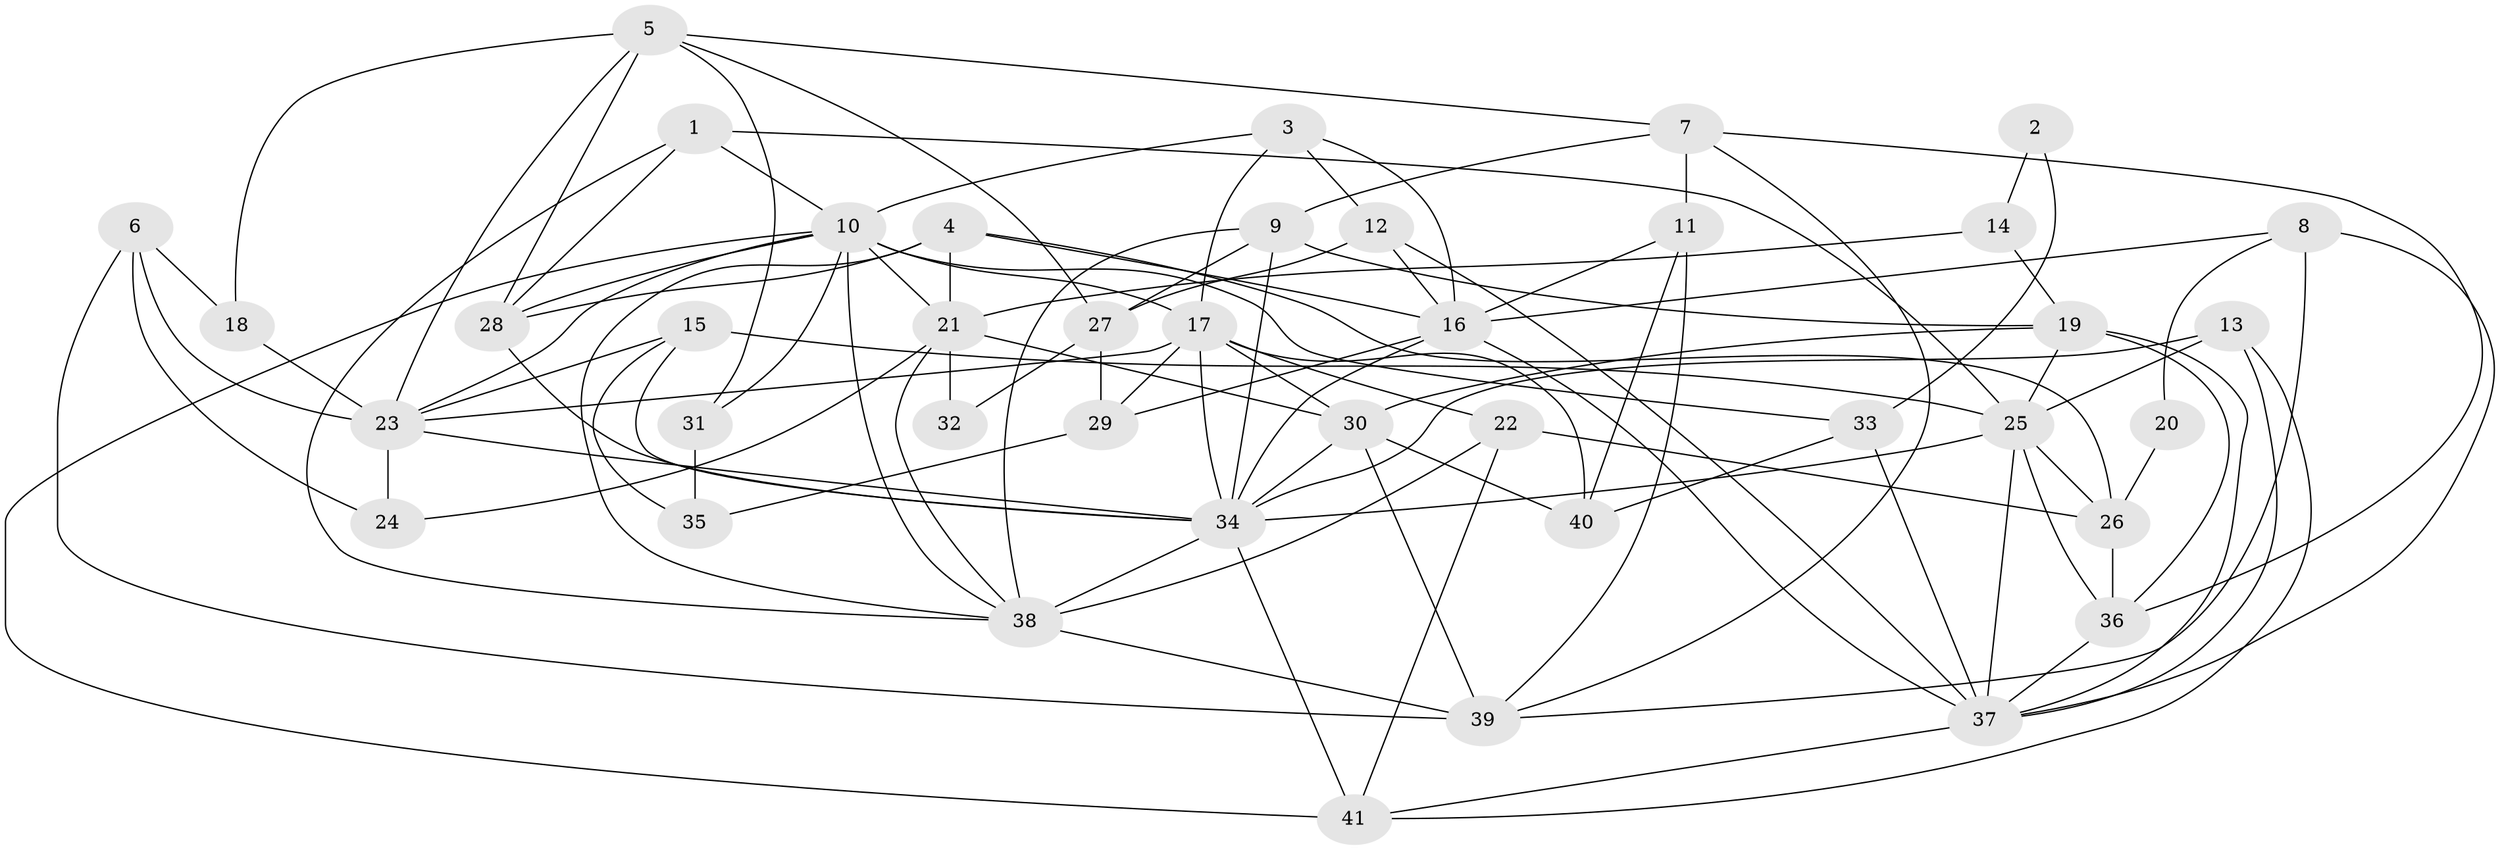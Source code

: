 // original degree distribution, {3: 0.2345679012345679, 5: 0.1728395061728395, 4: 0.3333333333333333, 6: 0.1111111111111111, 2: 0.12345679012345678, 8: 0.012345679012345678, 7: 0.012345679012345678}
// Generated by graph-tools (version 1.1) at 2025/02/03/09/25 03:02:02]
// undirected, 41 vertices, 105 edges
graph export_dot {
graph [start="1"]
  node [color=gray90,style=filled];
  1;
  2;
  3;
  4;
  5;
  6;
  7;
  8;
  9;
  10;
  11;
  12;
  13;
  14;
  15;
  16;
  17;
  18;
  19;
  20;
  21;
  22;
  23;
  24;
  25;
  26;
  27;
  28;
  29;
  30;
  31;
  32;
  33;
  34;
  35;
  36;
  37;
  38;
  39;
  40;
  41;
  1 -- 10 [weight=1.0];
  1 -- 25 [weight=2.0];
  1 -- 28 [weight=1.0];
  1 -- 38 [weight=1.0];
  2 -- 14 [weight=1.0];
  2 -- 33 [weight=1.0];
  3 -- 10 [weight=1.0];
  3 -- 12 [weight=1.0];
  3 -- 16 [weight=1.0];
  3 -- 17 [weight=1.0];
  4 -- 16 [weight=1.0];
  4 -- 21 [weight=1.0];
  4 -- 26 [weight=1.0];
  4 -- 28 [weight=1.0];
  4 -- 38 [weight=1.0];
  5 -- 7 [weight=1.0];
  5 -- 18 [weight=1.0];
  5 -- 23 [weight=1.0];
  5 -- 27 [weight=1.0];
  5 -- 28 [weight=1.0];
  5 -- 31 [weight=1.0];
  6 -- 18 [weight=1.0];
  6 -- 23 [weight=1.0];
  6 -- 24 [weight=1.0];
  6 -- 39 [weight=1.0];
  7 -- 9 [weight=1.0];
  7 -- 11 [weight=1.0];
  7 -- 36 [weight=1.0];
  7 -- 39 [weight=1.0];
  8 -- 16 [weight=1.0];
  8 -- 20 [weight=1.0];
  8 -- 37 [weight=1.0];
  8 -- 39 [weight=1.0];
  9 -- 19 [weight=1.0];
  9 -- 27 [weight=1.0];
  9 -- 34 [weight=1.0];
  9 -- 38 [weight=2.0];
  10 -- 17 [weight=1.0];
  10 -- 21 [weight=1.0];
  10 -- 23 [weight=1.0];
  10 -- 28 [weight=1.0];
  10 -- 31 [weight=1.0];
  10 -- 33 [weight=1.0];
  10 -- 38 [weight=1.0];
  10 -- 41 [weight=1.0];
  11 -- 16 [weight=1.0];
  11 -- 39 [weight=1.0];
  11 -- 40 [weight=1.0];
  12 -- 16 [weight=1.0];
  12 -- 27 [weight=1.0];
  12 -- 37 [weight=1.0];
  13 -- 25 [weight=1.0];
  13 -- 34 [weight=3.0];
  13 -- 37 [weight=1.0];
  13 -- 41 [weight=1.0];
  14 -- 19 [weight=2.0];
  14 -- 21 [weight=1.0];
  15 -- 23 [weight=1.0];
  15 -- 25 [weight=1.0];
  15 -- 34 [weight=1.0];
  15 -- 35 [weight=1.0];
  16 -- 29 [weight=1.0];
  16 -- 34 [weight=1.0];
  16 -- 37 [weight=1.0];
  17 -- 22 [weight=1.0];
  17 -- 23 [weight=1.0];
  17 -- 29 [weight=1.0];
  17 -- 30 [weight=1.0];
  17 -- 34 [weight=2.0];
  17 -- 40 [weight=1.0];
  18 -- 23 [weight=1.0];
  19 -- 25 [weight=1.0];
  19 -- 30 [weight=1.0];
  19 -- 36 [weight=1.0];
  19 -- 37 [weight=1.0];
  20 -- 26 [weight=2.0];
  21 -- 24 [weight=1.0];
  21 -- 30 [weight=1.0];
  21 -- 32 [weight=1.0];
  21 -- 38 [weight=1.0];
  22 -- 26 [weight=1.0];
  22 -- 38 [weight=1.0];
  22 -- 41 [weight=1.0];
  23 -- 24 [weight=1.0];
  23 -- 34 [weight=1.0];
  25 -- 26 [weight=1.0];
  25 -- 34 [weight=1.0];
  25 -- 36 [weight=1.0];
  25 -- 37 [weight=1.0];
  26 -- 36 [weight=1.0];
  27 -- 29 [weight=1.0];
  27 -- 32 [weight=1.0];
  28 -- 34 [weight=2.0];
  29 -- 35 [weight=1.0];
  30 -- 34 [weight=1.0];
  30 -- 39 [weight=1.0];
  30 -- 40 [weight=2.0];
  31 -- 35 [weight=2.0];
  33 -- 37 [weight=1.0];
  33 -- 40 [weight=1.0];
  34 -- 38 [weight=1.0];
  34 -- 41 [weight=2.0];
  36 -- 37 [weight=1.0];
  37 -- 41 [weight=1.0];
  38 -- 39 [weight=2.0];
}
